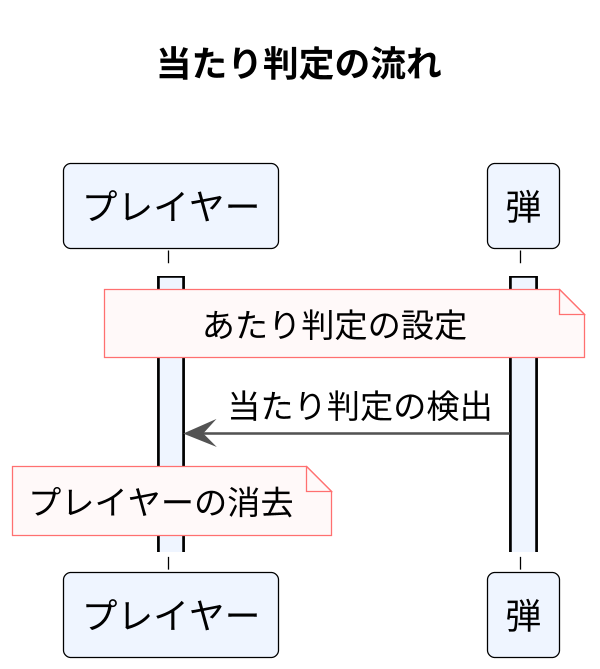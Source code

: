 @startuml
scale 600 width

skinparam sequence {
	ArrowColor #535353
	LifeLineBorderColor Black
	LifeLineBackgroundColor #eff5ff

	ParticipantBorderColor Black
	ParticipantBackgroundColor #eff5ff

}
skinparam note{
    BorderColor #ff7070
    BackgroundColor #fff9f9
}

participant プレイヤー
participant 弾
activate プレイヤー
activate 弾

title 当たり判定の流れ\n

note over 弾, プレイヤー
	あたり判定の設定
end note

プレイヤー <- 弾 : 当たり判定の検出

note over プレイヤー
	プレイヤーの消去
end note

@enduml
